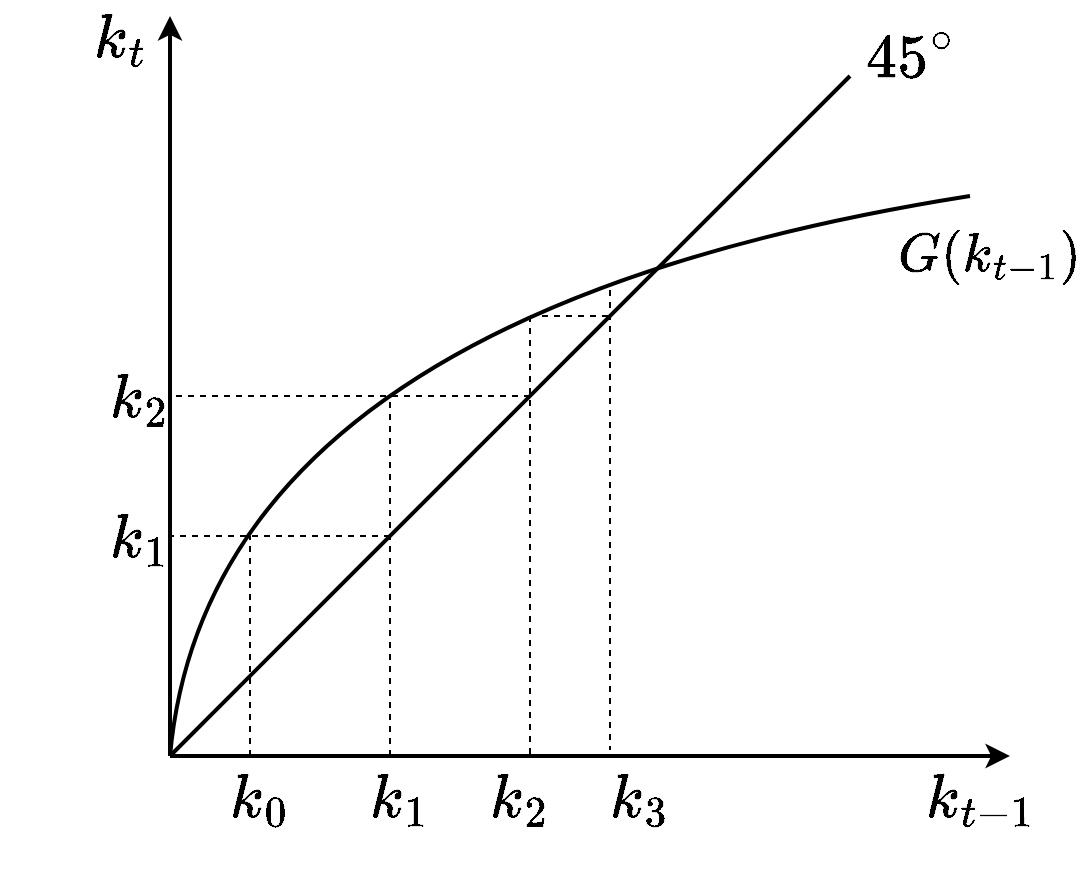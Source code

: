 <mxfile version="13.2.4" type="device" pages="2"><diagram id="H9enOFX6arp4Qu78vV8c" name="Phase"><mxGraphModel dx="946" dy="680" grid="1" gridSize="10" guides="1" tooltips="1" connect="1" arrows="1" fold="1" page="1" pageScale="1" pageWidth="850" pageHeight="1100" math="1" shadow="0"><root><mxCell id="0"/><mxCell id="1" parent="0"/><mxCell id="kjZKjR3sp0itChctBRx5-1" value="" style="endArrow=classic;html=1;strokeWidth=2;" parent="1" edge="1"><mxGeometry width="50" height="50" relative="1" as="geometry"><mxPoint x="160" y="400" as="sourcePoint"/><mxPoint x="580" y="400" as="targetPoint"/></mxGeometry></mxCell><mxCell id="kjZKjR3sp0itChctBRx5-2" value="" style="endArrow=classic;html=1;strokeWidth=2;" parent="1" edge="1"><mxGeometry width="50" height="50" relative="1" as="geometry"><mxPoint x="160" y="400" as="sourcePoint"/><mxPoint x="160" y="30" as="targetPoint"/></mxGeometry></mxCell><mxCell id="kjZKjR3sp0itChctBRx5-4" value="&lt;b&gt;&lt;i&gt;$$k_{t-1}$$&lt;/i&gt;&lt;/b&gt;" style="text;html=1;strokeColor=none;fillColor=none;align=center;verticalAlign=middle;whiteSpace=wrap;rounded=0;fontFamily=Times New Roman;fontSize=30;" parent="1" vertex="1"><mxGeometry x="540" y="410" width="50" height="20" as="geometry"/></mxCell><mxCell id="kjZKjR3sp0itChctBRx5-7" value="" style="endArrow=none;html=1;strokeWidth=2;fontFamily=Times New Roman;fontSize=30;" parent="1" edge="1"><mxGeometry width="50" height="50" relative="1" as="geometry"><mxPoint x="160" y="400" as="sourcePoint"/><mxPoint x="500" y="60" as="targetPoint"/></mxGeometry></mxCell><mxCell id="kjZKjR3sp0itChctBRx5-9" value="&lt;b&gt;$$45^\circ$$&lt;/b&gt;" style="text;html=1;strokeColor=none;fillColor=none;align=center;verticalAlign=middle;whiteSpace=wrap;rounded=0;fontFamily=Times New Roman;fontSize=30;" parent="1" vertex="1"><mxGeometry x="510" y="40" width="40" height="20" as="geometry"/></mxCell><mxCell id="kjZKjR3sp0itChctBRx5-19" value="" style="endArrow=none;html=1;strokeWidth=2;fontFamily=Times New Roman;fontSize=30;curved=1;" parent="1" edge="1"><mxGeometry width="50" height="50" relative="1" as="geometry"><mxPoint x="560" y="120" as="sourcePoint"/><mxPoint x="160" y="400" as="targetPoint"/><Array as="points"><mxPoint x="180" y="180"/></Array></mxGeometry></mxCell><mxCell id="0c88oKmaoW1WOkyestXO-1" value="" style="endArrow=none;dashed=1;html=1;" edge="1" parent="1"><mxGeometry width="50" height="50" relative="1" as="geometry"><mxPoint x="200" y="400" as="sourcePoint"/><mxPoint x="200" y="290" as="targetPoint"/></mxGeometry></mxCell><mxCell id="0c88oKmaoW1WOkyestXO-2" value="" style="endArrow=none;dashed=1;html=1;" edge="1" parent="1"><mxGeometry width="50" height="50" relative="1" as="geometry"><mxPoint x="270" y="290" as="sourcePoint"/><mxPoint x="160" y="290" as="targetPoint"/></mxGeometry></mxCell><mxCell id="0c88oKmaoW1WOkyestXO-3" value="" style="endArrow=none;dashed=1;html=1;" edge="1" parent="1"><mxGeometry width="50" height="50" relative="1" as="geometry"><mxPoint x="270" y="400" as="sourcePoint"/><mxPoint x="270" y="220" as="targetPoint"/></mxGeometry></mxCell><mxCell id="0c88oKmaoW1WOkyestXO-4" value="" style="endArrow=none;dashed=1;html=1;" edge="1" parent="1"><mxGeometry width="50" height="50" relative="1" as="geometry"><mxPoint x="340" y="220" as="sourcePoint"/><mxPoint x="160" y="220" as="targetPoint"/></mxGeometry></mxCell><mxCell id="0c88oKmaoW1WOkyestXO-5" value="" style="endArrow=none;dashed=1;html=1;" edge="1" parent="1"><mxGeometry width="50" height="50" relative="1" as="geometry"><mxPoint x="340" y="180" as="sourcePoint"/><mxPoint x="340" y="400" as="targetPoint"/></mxGeometry></mxCell><mxCell id="0c88oKmaoW1WOkyestXO-6" value="" style="endArrow=none;dashed=1;html=1;" edge="1" parent="1"><mxGeometry width="50" height="50" relative="1" as="geometry"><mxPoint x="340" y="180" as="sourcePoint"/><mxPoint x="380" y="180" as="targetPoint"/></mxGeometry></mxCell><mxCell id="0c88oKmaoW1WOkyestXO-7" value="" style="endArrow=none;dashed=1;html=1;" edge="1" parent="1"><mxGeometry width="50" height="50" relative="1" as="geometry"><mxPoint x="380" y="167" as="sourcePoint"/><mxPoint x="380" y="397" as="targetPoint"/></mxGeometry></mxCell><mxCell id="wioM7b0JzX-5pl0bYalS-1" value="$$G(k_{t-1})$$" style="text;html=1;strokeColor=none;fillColor=none;align=center;verticalAlign=middle;whiteSpace=wrap;rounded=0;labelBackgroundColor=none;fontSize=23;" vertex="1" parent="1"><mxGeometry x="550" y="140" width="40" height="20" as="geometry"/></mxCell><mxCell id="xRtmUnA642i8L2A8v9uK-2" value="&lt;b&gt;&lt;i&gt;$$k_{3}$$&lt;/i&gt;&lt;/b&gt;" style="text;html=1;strokeColor=none;fillColor=none;align=center;verticalAlign=middle;whiteSpace=wrap;rounded=0;fontFamily=Times New Roman;fontSize=30;" vertex="1" parent="1"><mxGeometry x="370" y="410" width="50" height="20" as="geometry"/></mxCell><mxCell id="xRtmUnA642i8L2A8v9uK-3" value="&lt;b&gt;&lt;i&gt;$$k_{2}$$&lt;/i&gt;&lt;/b&gt;" style="text;html=1;strokeColor=none;fillColor=none;align=center;verticalAlign=middle;whiteSpace=wrap;rounded=0;fontFamily=Times New Roman;fontSize=30;" vertex="1" parent="1"><mxGeometry x="310" y="410" width="50" height="20" as="geometry"/></mxCell><mxCell id="xRtmUnA642i8L2A8v9uK-4" value="&lt;b&gt;&lt;i&gt;$$k_{1}$$&lt;/i&gt;&lt;/b&gt;" style="text;html=1;strokeColor=none;fillColor=none;align=center;verticalAlign=middle;whiteSpace=wrap;rounded=0;fontFamily=Times New Roman;fontSize=30;" vertex="1" parent="1"><mxGeometry x="250" y="410" width="50" height="20" as="geometry"/></mxCell><mxCell id="xRtmUnA642i8L2A8v9uK-5" value="&lt;b&gt;&lt;i&gt;$$k_{0}$$&lt;/i&gt;&lt;/b&gt;" style="text;html=1;strokeColor=none;fillColor=none;align=center;verticalAlign=middle;whiteSpace=wrap;rounded=0;fontFamily=Times New Roman;fontSize=30;" vertex="1" parent="1"><mxGeometry x="180" y="410" width="50" height="20" as="geometry"/></mxCell><mxCell id="xRtmUnA642i8L2A8v9uK-7" value="&lt;b&gt;&lt;i&gt;$$k_{1}$$&lt;/i&gt;&lt;/b&gt;" style="text;html=1;strokeColor=none;fillColor=none;align=center;verticalAlign=middle;whiteSpace=wrap;rounded=0;fontFamily=Times New Roman;fontSize=30;" vertex="1" parent="1"><mxGeometry x="120" y="280" width="50" height="20" as="geometry"/></mxCell><mxCell id="xRtmUnA642i8L2A8v9uK-8" value="&lt;b&gt;&lt;i&gt;$$k_{2}$$&lt;/i&gt;&lt;/b&gt;" style="text;html=1;strokeColor=none;fillColor=none;align=center;verticalAlign=middle;whiteSpace=wrap;rounded=0;fontFamily=Times New Roman;fontSize=30;" vertex="1" parent="1"><mxGeometry x="120" y="210" width="50" height="20" as="geometry"/></mxCell><mxCell id="xRtmUnA642i8L2A8v9uK-9" value="&lt;b&gt;&lt;i&gt;$$k_{t}$$&lt;/i&gt;&lt;/b&gt;" style="text;html=1;strokeColor=none;fillColor=none;align=center;verticalAlign=middle;whiteSpace=wrap;rounded=0;fontFamily=Times New Roman;fontSize=30;" vertex="1" parent="1"><mxGeometry x="110" y="30" width="50" height="20" as="geometry"/></mxCell></root></mxGraphModel></diagram><diagram id="NQxFf2ywN6AZDwEAgsRM" name="Time"><mxGraphModel dx="946" dy="680" grid="1" gridSize="10" guides="1" tooltips="1" connect="1" arrows="1" fold="1" page="1" pageScale="1" pageWidth="850" pageHeight="1100" math="1" shadow="0"><root><mxCell id="pMY6eNpLLIaqalxnrsE8-0"/><mxCell id="pMY6eNpLLIaqalxnrsE8-1" parent="pMY6eNpLLIaqalxnrsE8-0"/><mxCell id="pMY6eNpLLIaqalxnrsE8-2" value="" style="endArrow=classic;html=1;strokeWidth=3;" edge="1" parent="pMY6eNpLLIaqalxnrsE8-1"><mxGeometry width="50" height="50" relative="1" as="geometry"><mxPoint x="40" y="280" as="sourcePoint"/><mxPoint x="760" y="280" as="targetPoint"/></mxGeometry></mxCell><mxCell id="pMY6eNpLLIaqalxnrsE8-4" value="&lt;font style=&quot;font-size: 24px&quot;&gt;時間&lt;/font&gt;" style="text;html=1;strokeColor=none;fillColor=none;align=center;verticalAlign=middle;whiteSpace=wrap;rounded=0;" vertex="1" parent="pMY6eNpLLIaqalxnrsE8-1"><mxGeometry x="720" y="290" width="100" height="20" as="geometry"/></mxCell><mxCell id="pMY6eNpLLIaqalxnrsE8-5" value="" style="endArrow=none;dashed=1;html=1;strokeWidth=3;dashPattern=1 1;" edge="1" parent="pMY6eNpLLIaqalxnrsE8-1"><mxGeometry width="50" height="50" relative="1" as="geometry"><mxPoint x="80" y="320" as="sourcePoint"/><mxPoint x="80" y="80" as="targetPoint"/></mxGeometry></mxCell><mxCell id="pMY6eNpLLIaqalxnrsE8-6" value="" style="endArrow=none;dashed=1;html=1;strokeWidth=3;dashPattern=1 1;" edge="1" parent="pMY6eNpLLIaqalxnrsE8-1"><mxGeometry width="50" height="50" relative="1" as="geometry"><mxPoint x="280" y="320" as="sourcePoint"/><mxPoint x="280" y="80" as="targetPoint"/></mxGeometry></mxCell><mxCell id="pMY6eNpLLIaqalxnrsE8-8" value="" style="endArrow=none;dashed=1;html=1;strokeWidth=3;dashPattern=1 1;" edge="1" parent="pMY6eNpLLIaqalxnrsE8-1"><mxGeometry width="50" height="50" relative="1" as="geometry"><mxPoint x="720" y="320" as="sourcePoint"/><mxPoint x="720" y="80" as="targetPoint"/></mxGeometry></mxCell><mxCell id="pMY6eNpLLIaqalxnrsE8-9" value="" style="endArrow=none;dashed=1;html=1;strokeWidth=3;dashPattern=1 1;" edge="1" parent="pMY6eNpLLIaqalxnrsE8-1"><mxGeometry width="50" height="50" relative="1" as="geometry"><mxPoint x="520" y="320" as="sourcePoint"/><mxPoint x="520" y="80" as="targetPoint"/></mxGeometry></mxCell><mxCell id="pMY6eNpLLIaqalxnrsE8-10" value="&lt;i&gt;&lt;font style=&quot;background-color: rgb(255 , 255 , 255)&quot; face=&quot;Times New Roman&quot;&gt;&lt;b&gt;t&lt;/b&gt;&lt;/font&gt;&lt;/i&gt; 期" style="text;html=1;strokeColor=none;fillColor=none;align=center;verticalAlign=middle;whiteSpace=wrap;rounded=0;strokeWidth=1;fontSize=25;" vertex="1" parent="pMY6eNpLLIaqalxnrsE8-1"><mxGeometry x="350" y="285" width="100" height="30" as="geometry"/></mxCell><mxCell id="pMY6eNpLLIaqalxnrsE8-11" value="&lt;font style=&quot;background-color: rgb(255 , 255 , 255)&quot; face=&quot;Times New Roman&quot;&gt;&lt;b&gt;&lt;i&gt;t + &lt;/i&gt;1&lt;/b&gt;&lt;/font&gt; 期" style="text;html=1;strokeColor=none;fillColor=none;align=center;verticalAlign=middle;whiteSpace=wrap;rounded=0;strokeWidth=1;fontSize=25;" vertex="1" parent="pMY6eNpLLIaqalxnrsE8-1"><mxGeometry x="580" y="285" width="100" height="30" as="geometry"/></mxCell><mxCell id="pMY6eNpLLIaqalxnrsE8-14" value="&lt;font style=&quot;background-color: rgb(255 , 255 , 255)&quot; face=&quot;Times New Roman&quot;&gt;&lt;b&gt;&lt;i&gt;t −&amp;nbsp;&lt;/i&gt;1&lt;/b&gt;&lt;/font&gt; 期" style="text;html=1;strokeColor=none;fillColor=none;align=center;verticalAlign=middle;whiteSpace=wrap;rounded=0;strokeWidth=1;fontSize=25;" vertex="1" parent="pMY6eNpLLIaqalxnrsE8-1"><mxGeometry x="140" y="285" width="100" height="30" as="geometry"/></mxCell><mxCell id="pMY6eNpLLIaqalxnrsE8-16" value="$$K_{t-1}$$" style="text;html=1;strokeColor=none;fillColor=none;align=center;verticalAlign=middle;whiteSpace=wrap;rounded=0;fontSize=23;fontStyle=1;labelBackgroundColor=none;" vertex="1" parent="pMY6eNpLLIaqalxnrsE8-1"><mxGeometry x="230" y="140" width="40" height="20" as="geometry"/></mxCell><mxCell id="pMY6eNpLLIaqalxnrsE8-21" value="$$L_{t-1}$$" style="text;html=1;strokeColor=none;fillColor=none;align=center;verticalAlign=middle;whiteSpace=wrap;rounded=0;fontSize=23;fontStyle=1;labelBackgroundColor=none;" vertex="1" parent="pMY6eNpLLIaqalxnrsE8-1"><mxGeometry x="230" y="180" width="40" height="20" as="geometry"/></mxCell><mxCell id="pMY6eNpLLIaqalxnrsE8-25" value="$$A_{t-1}$$" style="text;html=1;strokeColor=none;fillColor=none;align=center;verticalAlign=middle;whiteSpace=wrap;rounded=0;fontSize=23;fontStyle=1;labelBackgroundColor=none;" vertex="1" parent="pMY6eNpLLIaqalxnrsE8-1"><mxGeometry x="230" y="220" width="40" height="20" as="geometry"/></mxCell><mxCell id="pMY6eNpLLIaqalxnrsE8-26" value="$$Y_{t}$$" style="text;html=1;strokeColor=none;fillColor=none;align=center;verticalAlign=middle;whiteSpace=wrap;rounded=0;fontSize=23;fontStyle=1;labelBackgroundColor=none;" vertex="1" parent="pMY6eNpLLIaqalxnrsE8-1"><mxGeometry x="330" y="160" width="40" height="20" as="geometry"/></mxCell><mxCell id="pMY6eNpLLIaqalxnrsE8-29" value="" style="endArrow=classic;html=1;strokeWidth=2;fontSize=25;entryX=0;entryY=0.75;entryDx=0;entryDy=0;" edge="1" parent="pMY6eNpLLIaqalxnrsE8-1" target="pMY6eNpLLIaqalxnrsE8-26"><mxGeometry width="50" height="50" relative="1" as="geometry"><mxPoint x="290" y="190" as="sourcePoint"/><mxPoint x="340" y="140" as="targetPoint"/></mxGeometry></mxCell><mxCell id="pMY6eNpLLIaqalxnrsE8-30" value="" style="endArrow=classic;html=1;strokeWidth=2;fontSize=25;entryX=0;entryY=1;entryDx=0;entryDy=0;" edge="1" parent="pMY6eNpLLIaqalxnrsE8-1" target="pMY6eNpLLIaqalxnrsE8-26"><mxGeometry width="50" height="50" relative="1" as="geometry"><mxPoint x="290" y="225" as="sourcePoint"/><mxPoint x="380" y="190" as="targetPoint"/></mxGeometry></mxCell><mxCell id="pMY6eNpLLIaqalxnrsE8-33" value="" style="endArrow=classic;html=1;strokeWidth=2;fontSize=25;entryX=0;entryY=0.5;entryDx=0;entryDy=0;" edge="1" parent="pMY6eNpLLIaqalxnrsE8-1" target="pMY6eNpLLIaqalxnrsE8-26"><mxGeometry width="50" height="50" relative="1" as="geometry"><mxPoint x="290" y="150" as="sourcePoint"/><mxPoint x="450" y="320" as="targetPoint"/></mxGeometry></mxCell><mxCell id="pMY6eNpLLIaqalxnrsE8-34" value="$$I_{t}$$" style="text;html=1;strokeColor=none;fillColor=none;align=center;verticalAlign=middle;whiteSpace=wrap;rounded=0;fontSize=23;fontStyle=1;labelBackgroundColor=none;" vertex="1" parent="pMY6eNpLLIaqalxnrsE8-1"><mxGeometry x="405" y="160" width="40" height="20" as="geometry"/></mxCell><mxCell id="pMY6eNpLLIaqalxnrsE8-35" value="$$C_{t}$$" style="text;html=1;strokeColor=none;fillColor=none;align=center;verticalAlign=middle;whiteSpace=wrap;rounded=0;fontSize=23;fontStyle=1;labelBackgroundColor=none;" vertex="1" parent="pMY6eNpLLIaqalxnrsE8-1"><mxGeometry x="405" y="230" width="40" height="20" as="geometry"/></mxCell><mxCell id="pMY6eNpLLIaqalxnrsE8-37" value="" style="endArrow=classic;html=1;strokeWidth=2;fontSize=25;exitX=1;exitY=0.5;exitDx=0;exitDy=0;entryX=0;entryY=0.5;entryDx=0;entryDy=0;" edge="1" parent="pMY6eNpLLIaqalxnrsE8-1" source="pMY6eNpLLIaqalxnrsE8-26" target="pMY6eNpLLIaqalxnrsE8-34"><mxGeometry width="50" height="50" relative="1" as="geometry"><mxPoint x="400" y="370" as="sourcePoint"/><mxPoint x="450" y="320" as="targetPoint"/></mxGeometry></mxCell><mxCell id="pMY6eNpLLIaqalxnrsE8-38" value="" style="endArrow=classic;html=1;strokeWidth=2;fontSize=25;exitX=1;exitY=0.5;exitDx=0;exitDy=0;entryX=0;entryY=0.5;entryDx=0;entryDy=0;" edge="1" parent="pMY6eNpLLIaqalxnrsE8-1" source="pMY6eNpLLIaqalxnrsE8-26" target="pMY6eNpLLIaqalxnrsE8-35"><mxGeometry width="50" height="50" relative="1" as="geometry"><mxPoint x="400" y="370" as="sourcePoint"/><mxPoint x="450" y="320" as="targetPoint"/></mxGeometry></mxCell><mxCell id="pMY6eNpLLIaqalxnrsE8-39" value="$$s$$" style="text;html=1;strokeColor=none;fillColor=none;align=center;verticalAlign=middle;whiteSpace=wrap;rounded=0;labelBackgroundColor=none;fontSize=18;" vertex="1" parent="pMY6eNpLLIaqalxnrsE8-1"><mxGeometry x="365" y="145" width="40" height="20" as="geometry"/></mxCell><mxCell id="pMY6eNpLLIaqalxnrsE8-40" value="$$1-s$$" style="text;html=1;strokeColor=none;fillColor=none;align=center;verticalAlign=middle;whiteSpace=wrap;rounded=0;labelBackgroundColor=none;fontSize=18;" vertex="1" parent="pMY6eNpLLIaqalxnrsE8-1"><mxGeometry x="344" y="210" width="40" height="20" as="geometry"/></mxCell><mxCell id="pMY6eNpLLIaqalxnrsE8-41" value="$$K_{t}$$" style="text;html=1;strokeColor=none;fillColor=none;align=center;verticalAlign=middle;whiteSpace=wrap;rounded=0;fontSize=23;fontStyle=1;labelBackgroundColor=none;" vertex="1" parent="pMY6eNpLLIaqalxnrsE8-1"><mxGeometry x="479" y="140" width="40" height="20" as="geometry"/></mxCell><mxCell id="pMY6eNpLLIaqalxnrsE8-42" value="$$L_{t}$$" style="text;html=1;strokeColor=none;fillColor=none;align=center;verticalAlign=middle;whiteSpace=wrap;rounded=0;fontSize=23;fontStyle=1;labelBackgroundColor=none;" vertex="1" parent="pMY6eNpLLIaqalxnrsE8-1"><mxGeometry x="479" y="180" width="40" height="20" as="geometry"/></mxCell><mxCell id="pMY6eNpLLIaqalxnrsE8-43" value="$$A_{t}$$" style="text;html=1;strokeColor=none;fillColor=none;align=center;verticalAlign=middle;whiteSpace=wrap;rounded=0;fontSize=23;fontStyle=1;labelBackgroundColor=none;" vertex="1" parent="pMY6eNpLLIaqalxnrsE8-1"><mxGeometry x="479" y="220" width="40" height="20" as="geometry"/></mxCell><mxCell id="pMY6eNpLLIaqalxnrsE8-44" value="" style="endArrow=classic;html=1;strokeWidth=2;fontSize=23;entryX=0;entryY=0.5;entryDx=0;entryDy=0;" edge="1" parent="pMY6eNpLLIaqalxnrsE8-1" target="pMY6eNpLLIaqalxnrsE8-41"><mxGeometry width="50" height="50" relative="1" as="geometry"><mxPoint x="440" y="170" as="sourcePoint"/><mxPoint x="490" y="125" as="targetPoint"/></mxGeometry></mxCell><mxCell id="TG-31AQIKfafRoNZvBxv-0" value="&lt;i&gt;&lt;font style=&quot;background-color: rgb(255 , 255 , 255)&quot; face=&quot;Times New Roman&quot;&gt;&lt;b&gt;t&lt;/b&gt;&lt;/font&gt;&lt;/i&gt; 期期首" style="text;html=1;strokeColor=none;fillColor=none;align=center;verticalAlign=middle;whiteSpace=wrap;rounded=0;strokeWidth=1;fontSize=25;" vertex="1" parent="pMY6eNpLLIaqalxnrsE8-1"><mxGeometry x="230" y="40" width="100" height="30" as="geometry"/></mxCell><mxCell id="TG-31AQIKfafRoNZvBxv-1" value="&lt;i&gt;&lt;font style=&quot;background-color: rgb(255 , 255 , 255)&quot; face=&quot;Times New Roman&quot;&gt;&lt;b&gt;t&lt;/b&gt;&lt;/font&gt;&lt;/i&gt; 期期末" style="text;html=1;strokeColor=none;fillColor=none;align=center;verticalAlign=middle;whiteSpace=wrap;rounded=0;strokeWidth=1;fontSize=25;" vertex="1" parent="pMY6eNpLLIaqalxnrsE8-1"><mxGeometry x="470" y="40" width="100" height="30" as="geometry"/></mxCell></root></mxGraphModel></diagram></mxfile>